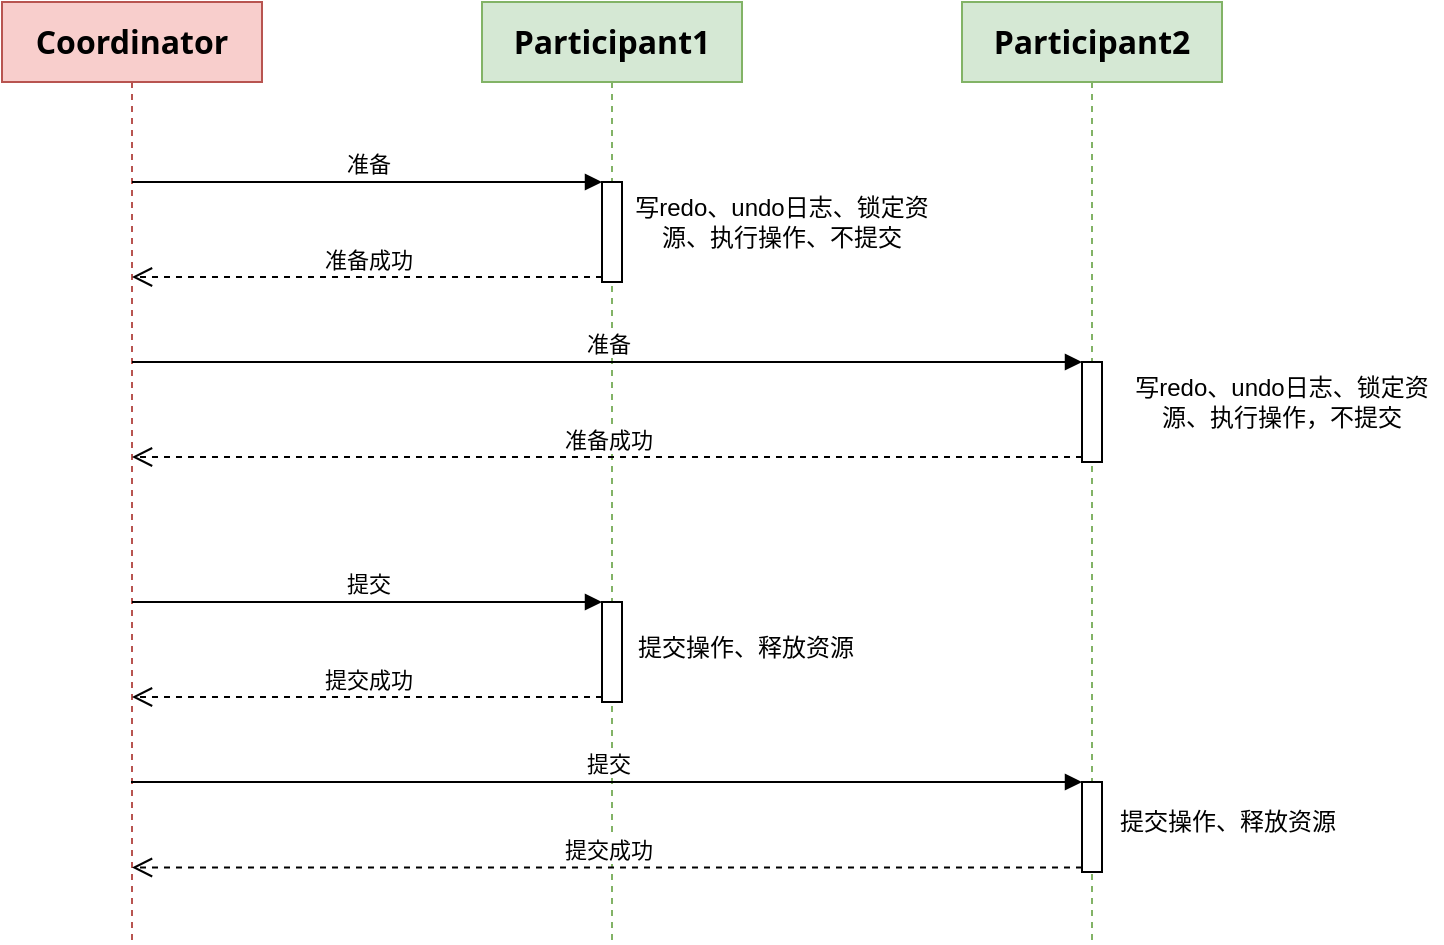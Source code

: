 <mxfile version="12.9.10" type="github">
  <diagram id="ItVh4f0J61LWQM_6799-" name="Page-1">
    <mxGraphModel dx="632" dy="677" grid="1" gridSize="10" guides="1" tooltips="1" connect="1" arrows="1" fold="1" page="1" pageScale="1" pageWidth="827" pageHeight="1169" math="0" shadow="0">
      <root>
        <mxCell id="0" />
        <mxCell id="1" parent="0" />
        <mxCell id="soa0CNPoC3bioCPJzMiO-1" value="&lt;strong style=&quot;box-sizing: border-box ; font-family: &amp;#34;open sans&amp;#34; , &amp;#34;clear sans&amp;#34; , &amp;#34;helvetica neue&amp;#34; , &amp;#34;helvetica&amp;#34; , &amp;#34;arial&amp;#34; , sans-serif ; font-size: 16px&quot;&gt;&lt;span class=&quot;md-plain&quot; style=&quot;box-sizing: border-box&quot;&gt;Coordinator&lt;/span&gt;&lt;/strong&gt;" style="shape=umlLifeline;perimeter=lifelinePerimeter;whiteSpace=wrap;html=1;container=1;collapsible=0;recursiveResize=0;outlineConnect=0;fillColor=#f8cecc;strokeColor=#b85450;" vertex="1" parent="1">
          <mxGeometry x="30" y="210" width="130" height="470" as="geometry" />
        </mxCell>
        <mxCell id="soa0CNPoC3bioCPJzMiO-7" value="&lt;strong style=&quot;box-sizing: border-box ; font-family: &amp;#34;open sans&amp;#34; , &amp;#34;clear sans&amp;#34; , &amp;#34;helvetica neue&amp;#34; , &amp;#34;helvetica&amp;#34; , &amp;#34;arial&amp;#34; , sans-serif ; font-size: 16px ; text-align: left&quot;&gt;&lt;span class=&quot;md-plain&quot; style=&quot;box-sizing: border-box&quot;&gt;Participant1&lt;/span&gt;&lt;/strong&gt;" style="shape=umlLifeline;perimeter=lifelinePerimeter;whiteSpace=wrap;html=1;container=1;collapsible=0;recursiveResize=0;outlineConnect=0;fillColor=#d5e8d4;strokeColor=#82b366;" vertex="1" parent="1">
          <mxGeometry x="270" y="210" width="130" height="470" as="geometry" />
        </mxCell>
        <mxCell id="soa0CNPoC3bioCPJzMiO-9" value="" style="html=1;points=[];perimeter=orthogonalPerimeter;" vertex="1" parent="soa0CNPoC3bioCPJzMiO-7">
          <mxGeometry x="60" y="90" width="10" height="50" as="geometry" />
        </mxCell>
        <mxCell id="soa0CNPoC3bioCPJzMiO-18" value="" style="html=1;points=[];perimeter=orthogonalPerimeter;" vertex="1" parent="soa0CNPoC3bioCPJzMiO-7">
          <mxGeometry x="60" y="300" width="10" height="50" as="geometry" />
        </mxCell>
        <mxCell id="soa0CNPoC3bioCPJzMiO-8" value="&lt;strong style=&quot;box-sizing: border-box ; font-family: &amp;#34;open sans&amp;#34; , &amp;#34;clear sans&amp;#34; , &amp;#34;helvetica neue&amp;#34; , &amp;#34;helvetica&amp;#34; , &amp;#34;arial&amp;#34; , sans-serif ; font-size: 16px ; text-align: left&quot;&gt;&lt;span class=&quot;md-plain&quot; style=&quot;box-sizing: border-box&quot;&gt;Participant2&lt;/span&gt;&lt;/strong&gt;" style="shape=umlLifeline;perimeter=lifelinePerimeter;whiteSpace=wrap;html=1;container=1;collapsible=0;recursiveResize=0;outlineConnect=0;fillColor=#d5e8d4;strokeColor=#82b366;" vertex="1" parent="1">
          <mxGeometry x="510" y="210" width="130" height="470" as="geometry" />
        </mxCell>
        <mxCell id="soa0CNPoC3bioCPJzMiO-13" value="" style="html=1;points=[];perimeter=orthogonalPerimeter;" vertex="1" parent="soa0CNPoC3bioCPJzMiO-8">
          <mxGeometry x="60" y="180" width="10" height="50" as="geometry" />
        </mxCell>
        <mxCell id="soa0CNPoC3bioCPJzMiO-22" value="" style="html=1;points=[];perimeter=orthogonalPerimeter;" vertex="1" parent="soa0CNPoC3bioCPJzMiO-8">
          <mxGeometry x="60" y="390" width="10" height="45" as="geometry" />
        </mxCell>
        <mxCell id="soa0CNPoC3bioCPJzMiO-10" value="准备" style="html=1;verticalAlign=bottom;endArrow=block;entryX=0;entryY=0;" edge="1" target="soa0CNPoC3bioCPJzMiO-9" parent="1" source="soa0CNPoC3bioCPJzMiO-1">
          <mxGeometry relative="1" as="geometry">
            <mxPoint x="240" y="300" as="sourcePoint" />
          </mxGeometry>
        </mxCell>
        <mxCell id="soa0CNPoC3bioCPJzMiO-11" value="准备成功" style="html=1;verticalAlign=bottom;endArrow=open;dashed=1;endSize=8;exitX=0;exitY=0.95;" edge="1" source="soa0CNPoC3bioCPJzMiO-9" parent="1" target="soa0CNPoC3bioCPJzMiO-1">
          <mxGeometry relative="1" as="geometry">
            <mxPoint x="240" y="376" as="targetPoint" />
          </mxGeometry>
        </mxCell>
        <mxCell id="soa0CNPoC3bioCPJzMiO-12" value="写redo、undo日志、锁定资源、执行操作、不提交" style="text;html=1;strokeColor=none;fillColor=none;align=center;verticalAlign=middle;whiteSpace=wrap;rounded=0;" vertex="1" parent="1">
          <mxGeometry x="340" y="310" width="160" height="20" as="geometry" />
        </mxCell>
        <mxCell id="soa0CNPoC3bioCPJzMiO-14" value="准备" style="html=1;verticalAlign=bottom;endArrow=block;entryX=0;entryY=0;" edge="1" target="soa0CNPoC3bioCPJzMiO-13" parent="1" source="soa0CNPoC3bioCPJzMiO-1">
          <mxGeometry relative="1" as="geometry">
            <mxPoint x="500" y="380" as="sourcePoint" />
          </mxGeometry>
        </mxCell>
        <mxCell id="soa0CNPoC3bioCPJzMiO-15" value="准备成功" style="html=1;verticalAlign=bottom;endArrow=open;dashed=1;endSize=8;exitX=0;exitY=0.95;" edge="1" source="soa0CNPoC3bioCPJzMiO-13" parent="1" target="soa0CNPoC3bioCPJzMiO-1">
          <mxGeometry relative="1" as="geometry">
            <mxPoint x="500" y="456" as="targetPoint" />
          </mxGeometry>
        </mxCell>
        <mxCell id="soa0CNPoC3bioCPJzMiO-16" value="写redo、undo日志、锁定资源、执行操作，不提交" style="text;html=1;strokeColor=none;fillColor=none;align=center;verticalAlign=middle;whiteSpace=wrap;rounded=0;" vertex="1" parent="1">
          <mxGeometry x="590" y="400" width="160" height="20" as="geometry" />
        </mxCell>
        <mxCell id="soa0CNPoC3bioCPJzMiO-19" value="提交" style="html=1;verticalAlign=bottom;endArrow=block;entryX=0;entryY=0;" edge="1" target="soa0CNPoC3bioCPJzMiO-18" parent="1" source="soa0CNPoC3bioCPJzMiO-1">
          <mxGeometry relative="1" as="geometry">
            <mxPoint x="260" y="505" as="sourcePoint" />
          </mxGeometry>
        </mxCell>
        <mxCell id="soa0CNPoC3bioCPJzMiO-20" value="提交成功" style="html=1;verticalAlign=bottom;endArrow=open;dashed=1;endSize=8;exitX=0;exitY=0.95;" edge="1" source="soa0CNPoC3bioCPJzMiO-18" parent="1" target="soa0CNPoC3bioCPJzMiO-1">
          <mxGeometry relative="1" as="geometry">
            <mxPoint x="260" y="581" as="targetPoint" />
          </mxGeometry>
        </mxCell>
        <mxCell id="soa0CNPoC3bioCPJzMiO-21" value="提交操作、释放资源" style="text;html=1;strokeColor=none;fillColor=none;align=center;verticalAlign=middle;whiteSpace=wrap;rounded=0;" vertex="1" parent="1">
          <mxGeometry x="342" y="523" width="120" height="20" as="geometry" />
        </mxCell>
        <mxCell id="soa0CNPoC3bioCPJzMiO-23" value="提交" style="html=1;verticalAlign=bottom;endArrow=block;entryX=0;entryY=0;" edge="1" target="soa0CNPoC3bioCPJzMiO-22" parent="1">
          <mxGeometry relative="1" as="geometry">
            <mxPoint x="94.5" y="600" as="sourcePoint" />
          </mxGeometry>
        </mxCell>
        <mxCell id="soa0CNPoC3bioCPJzMiO-24" value="提交成功" style="html=1;verticalAlign=bottom;endArrow=open;dashed=1;endSize=8;exitX=0;exitY=0.95;" edge="1" source="soa0CNPoC3bioCPJzMiO-22" parent="1" target="soa0CNPoC3bioCPJzMiO-1">
          <mxGeometry relative="1" as="geometry">
            <mxPoint x="500" y="676" as="targetPoint" />
          </mxGeometry>
        </mxCell>
        <mxCell id="soa0CNPoC3bioCPJzMiO-25" value="提交操作、释放资源" style="text;html=1;strokeColor=none;fillColor=none;align=center;verticalAlign=middle;whiteSpace=wrap;rounded=0;" vertex="1" parent="1">
          <mxGeometry x="583" y="610" width="120" height="20" as="geometry" />
        </mxCell>
      </root>
    </mxGraphModel>
  </diagram>
</mxfile>
